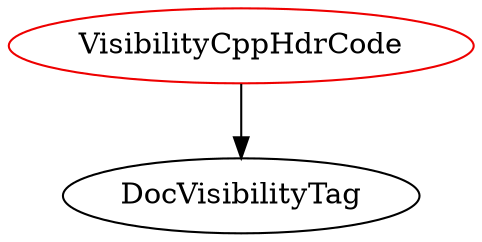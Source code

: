digraph visibilitycpphdrcode{
VisibilityCppHdrCode	[shape=oval, color=red2, label="VisibilityCppHdrCode"];
VisibilityCppHdrCode -> DocVisibilityTag;
}

